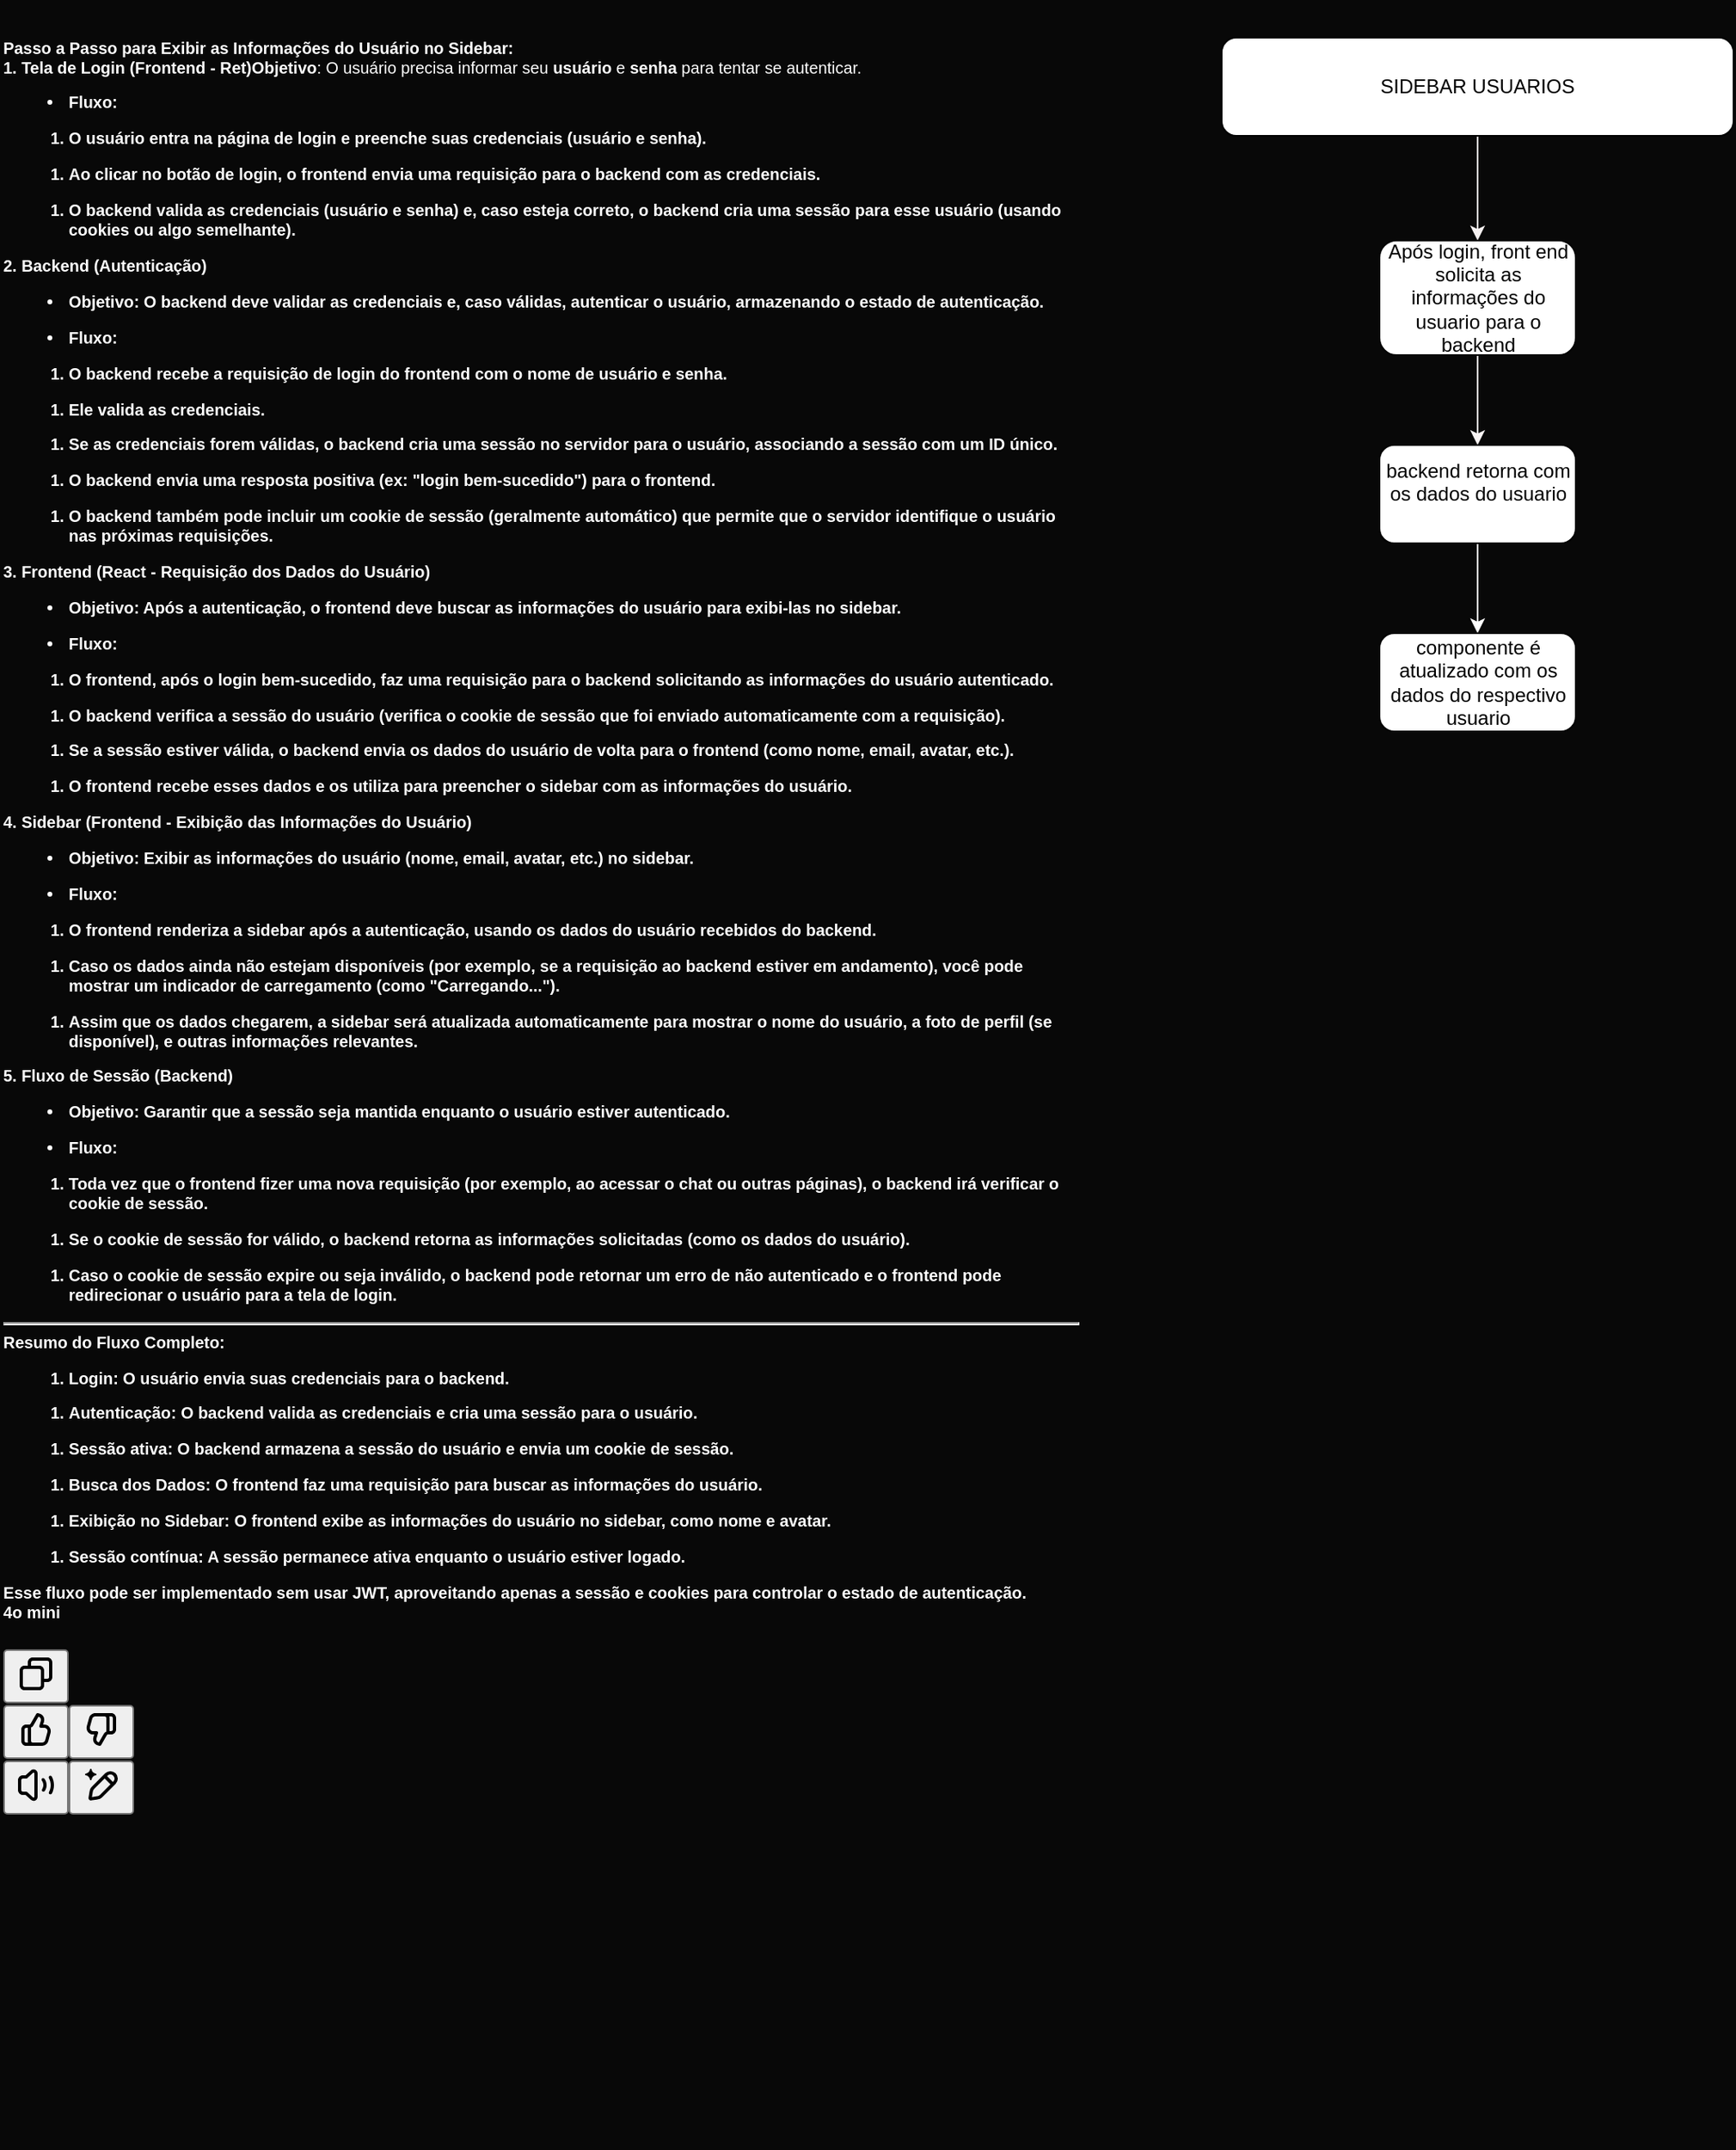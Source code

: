 <mxfile version="26.0.9">
  <diagram name="Página-1" id="CcSd7dm8wPoqx5xokxxl">
    <mxGraphModel dx="1498" dy="2688" grid="0" gridSize="10" guides="1" tooltips="1" connect="1" arrows="1" fold="1" page="0" pageScale="1" pageWidth="827" pageHeight="1169" background="light-dark(#080808, #121212)" math="0" shadow="0">
      <root>
        <mxCell id="0" />
        <mxCell id="1" parent="0" />
        <mxCell id="cpcD1UGZrVF7DgJeckZ2-15" value="" style="edgeStyle=orthogonalEdgeStyle;rounded=0;orthogonalLoop=1;jettySize=auto;html=1;" edge="1" parent="1" source="cpcD1UGZrVF7DgJeckZ2-13" target="cpcD1UGZrVF7DgJeckZ2-14">
          <mxGeometry relative="1" as="geometry" />
        </mxCell>
        <mxCell id="cpcD1UGZrVF7DgJeckZ2-23" value="" style="edgeStyle=orthogonalEdgeStyle;rounded=0;orthogonalLoop=1;jettySize=auto;html=1;strokeColor=light-dark(#f7f2f2, #ededed);" edge="1" parent="1" source="cpcD1UGZrVF7DgJeckZ2-13" target="cpcD1UGZrVF7DgJeckZ2-14">
          <mxGeometry relative="1" as="geometry" />
        </mxCell>
        <mxCell id="cpcD1UGZrVF7DgJeckZ2-13" value="SIDEBAR USUARIOS" style="rounded=1;whiteSpace=wrap;html=1;" vertex="1" parent="1">
          <mxGeometry x="549" y="-1899" width="313" height="60" as="geometry" />
        </mxCell>
        <mxCell id="cpcD1UGZrVF7DgJeckZ2-25" value="" style="edgeStyle=orthogonalEdgeStyle;rounded=0;orthogonalLoop=1;jettySize=auto;html=1;strokeColor=light-dark(#faf5f5, #ededed);" edge="1" parent="1" source="cpcD1UGZrVF7DgJeckZ2-14" target="cpcD1UGZrVF7DgJeckZ2-16">
          <mxGeometry relative="1" as="geometry" />
        </mxCell>
        <mxCell id="cpcD1UGZrVF7DgJeckZ2-14" value="Após login, front end solicita as informações do usuario para o backend" style="whiteSpace=wrap;html=1;rounded=1;" vertex="1" parent="1">
          <mxGeometry x="645.5" y="-1775" width="120" height="70" as="geometry" />
        </mxCell>
        <mxCell id="cpcD1UGZrVF7DgJeckZ2-19" value="" style="edgeStyle=orthogonalEdgeStyle;rounded=0;orthogonalLoop=1;jettySize=auto;html=1;strokeColor=#FFFFFF;" edge="1" parent="1" source="cpcD1UGZrVF7DgJeckZ2-16" target="cpcD1UGZrVF7DgJeckZ2-18">
          <mxGeometry relative="1" as="geometry" />
        </mxCell>
        <mxCell id="cpcD1UGZrVF7DgJeckZ2-16" value="backend retorna com os dados do usuario&lt;div&gt;&lt;br&gt;&lt;/div&gt;" style="whiteSpace=wrap;html=1;rounded=1;" vertex="1" parent="1">
          <mxGeometry x="645.5" y="-1650" width="120" height="60" as="geometry" />
        </mxCell>
        <mxCell id="cpcD1UGZrVF7DgJeckZ2-18" value="componente é atualizado com os dados do respectivo usuario" style="whiteSpace=wrap;html=1;rounded=1;" vertex="1" parent="1">
          <mxGeometry x="645.5" y="-1535" width="120" height="60" as="geometry" />
        </mxCell>
        <mxCell id="cpcD1UGZrVF7DgJeckZ2-20" value="&lt;h5&gt;&lt;strong data-start=&quot;141&quot; data-end=&quot;208&quot;&gt;Passo a Passo para Exibir as Informações do Usuário no Sidebar:&lt;br&gt;&lt;/strong&gt;&lt;strong data-start=&quot;215&quot; data-end=&quot;254&quot;&gt;1. Tela de Login (Frontend - Ret)&lt;/strong&gt;&lt;strong data-start=&quot;257&quot; data-end=&quot;269&quot; style=&quot;background-color: transparent;&quot;&gt;Objetivo&lt;/strong&gt;&lt;span style=&quot;background-color: transparent; font-weight: normal;&quot;&gt;: O usuário precisa informar seu &lt;/span&gt;&lt;strong data-start=&quot;302&quot; data-end=&quot;313&quot; style=&quot;background-color: transparent;&quot;&gt;usuário&lt;/strong&gt;&lt;span style=&quot;background-color: transparent; font-weight: normal;&quot;&gt; e &lt;/span&gt;&lt;strong data-start=&quot;316&quot; data-end=&quot;325&quot; style=&quot;background-color: transparent;&quot;&gt;senha&lt;/strong&gt;&lt;span style=&quot;background-color: transparent; font-weight: normal;&quot;&gt; para tentar se autenticar.&lt;/span&gt;&lt;ul data-start=&quot;255&quot; data-end=&quot;721&quot;&gt;&lt;li data-start=&quot;353&quot; data-end=&quot;721&quot;&gt;&lt;strong data-start=&quot;355&quot; data-end=&quot;364&quot;&gt;Fluxo&lt;/strong&gt;:&lt;/li&gt;&lt;/ul&gt;&lt;ol data-start=&quot;368&quot; data-end=&quot;721&quot;&gt;&lt;li data-start=&quot;368&quot; data-end=&quot;452&quot;&gt;O usuário entra na página de login e preenche suas credenciais (usuário e senha).&lt;/li&gt;&lt;/ol&gt;&lt;ol data-start=&quot;368&quot; data-end=&quot;721&quot;&gt;&lt;li data-start=&quot;455&quot; data-end=&quot;557&quot;&gt;Ao clicar no botão de &lt;strong data-start=&quot;480&quot; data-end=&quot;489&quot;&gt;login&lt;/strong&gt;, o frontend envia uma requisição para o backend com as credenciais.&lt;/li&gt;&lt;/ol&gt;&lt;ol data-start=&quot;368&quot; data-end=&quot;721&quot;&gt;&lt;li data-start=&quot;560&quot; data-end=&quot;721&quot;&gt;O backend valida as credenciais (usuário e senha) e, caso esteja correto, o backend &lt;strong data-start=&quot;647&quot; data-end=&quot;666&quot;&gt;cria uma sessão&lt;/strong&gt; para esse usuário (usando cookies ou algo semelhante).&lt;/li&gt;&lt;/ol&gt;&lt;strong data-start=&quot;728&quot; data-end=&quot;757&quot;&gt;2. Backend (Autenticação)&lt;/strong&gt;&lt;ul data-start=&quot;758&quot; data-end=&quot;1402&quot;&gt;&lt;li data-start=&quot;758&quot; data-end=&quot;888&quot;&gt;&lt;strong data-start=&quot;760&quot; data-end=&quot;772&quot;&gt;Objetivo&lt;/strong&gt;: O backend deve validar as credenciais e, caso válidas, autenticar o usuário, armazenando o estado de autenticação.&lt;/li&gt;&lt;/ul&gt;&lt;ul data-start=&quot;758&quot; data-end=&quot;1402&quot;&gt;&lt;li data-start=&quot;889&quot; data-end=&quot;1402&quot;&gt;&lt;strong data-start=&quot;891&quot; data-end=&quot;900&quot;&gt;Fluxo&lt;/strong&gt;:&lt;/li&gt;&lt;/ul&gt;&lt;ol data-start=&quot;904&quot; data-end=&quot;1402&quot;&gt;&lt;li data-start=&quot;904&quot; data-end=&quot;988&quot;&gt;O backend recebe a requisição de login do frontend com o nome de usuário e senha.&lt;/li&gt;&lt;/ol&gt;&lt;ol data-start=&quot;904&quot; data-end=&quot;1402&quot;&gt;&lt;li data-start=&quot;991&quot; data-end=&quot;1020&quot;&gt;Ele valida as credenciais.&lt;/li&gt;&lt;/ol&gt;&lt;ol data-start=&quot;904&quot; data-end=&quot;1402&quot;&gt;&lt;li data-start=&quot;1023&quot; data-end=&quot;1157&quot;&gt;Se as credenciais forem válidas, o backend cria uma &lt;strong data-start=&quot;1078&quot; data-end=&quot;1088&quot;&gt;sessão&lt;/strong&gt; no servidor para o usuário, associando a sessão com um &lt;strong data-start=&quot;1144&quot; data-end=&quot;1156&quot;&gt;ID único&lt;/strong&gt;.&lt;/li&gt;&lt;/ol&gt;&lt;ol data-start=&quot;904&quot; data-end=&quot;1402&quot;&gt;&lt;li data-start=&quot;1160&quot; data-end=&quot;1244&quot;&gt;O backend envia uma resposta positiva (ex: &quot;login bem-sucedido&quot;) para o frontend.&lt;/li&gt;&lt;/ol&gt;&lt;ol data-start=&quot;904&quot; data-end=&quot;1402&quot;&gt;&lt;li data-start=&quot;1247&quot; data-end=&quot;1402&quot;&gt;O backend também pode incluir um &lt;strong data-start=&quot;1283&quot; data-end=&quot;1303&quot;&gt;cookie de sessão&lt;/strong&gt; (geralmente automático) que permite que o servidor identifique o usuário nas próximas requisições.&lt;/li&gt;&lt;/ol&gt;&lt;strong data-start=&quot;1409&quot; data-end=&quot;1466&quot;&gt;3. Frontend (React - Requisição dos Dados do Usuário)&lt;/strong&gt;&lt;ul data-start=&quot;1467&quot; data-end=&quot;2089&quot;&gt;&lt;li data-start=&quot;1467&quot; data-end=&quot;1579&quot;&gt;&lt;strong data-start=&quot;1469&quot; data-end=&quot;1481&quot;&gt;Objetivo&lt;/strong&gt;: Após a autenticação, o frontend deve buscar as informações do usuário para exibi-las no sidebar.&lt;/li&gt;&lt;/ul&gt;&lt;ul data-start=&quot;1467&quot; data-end=&quot;2089&quot;&gt;&lt;li data-start=&quot;1580&quot; data-end=&quot;2089&quot;&gt;&lt;strong data-start=&quot;1582&quot; data-end=&quot;1591&quot;&gt;Fluxo&lt;/strong&gt;:&lt;/li&gt;&lt;/ul&gt;&lt;ol data-start=&quot;1595&quot; data-end=&quot;2089&quot;&gt;&lt;li data-start=&quot;1595&quot; data-end=&quot;1725&quot;&gt;O frontend, após o login bem-sucedido, faz uma &lt;strong data-start=&quot;1645&quot; data-end=&quot;1659&quot;&gt;requisição&lt;/strong&gt; para o backend solicitando as informações do usuário autenticado.&lt;/li&gt;&lt;/ol&gt;&lt;ol data-start=&quot;1595&quot; data-end=&quot;2089&quot;&gt;&lt;li data-start=&quot;1728&quot; data-end=&quot;1853&quot;&gt;O backend verifica a &lt;strong data-start=&quot;1752&quot; data-end=&quot;1762&quot;&gt;sessão&lt;/strong&gt; do usuário (verifica o cookie de sessão que foi enviado automaticamente com a requisição).&lt;/li&gt;&lt;/ol&gt;&lt;ol data-start=&quot;1595&quot; data-end=&quot;2089&quot;&gt;&lt;li data-start=&quot;1856&quot; data-end=&quot;1981&quot;&gt;Se a sessão estiver válida, o backend envia os dados do usuário de volta para o frontend (como nome, email, avatar, etc.).&lt;/li&gt;&lt;/ol&gt;&lt;ol data-start=&quot;1595&quot; data-end=&quot;2089&quot;&gt;&lt;li data-start=&quot;1984&quot; data-end=&quot;2089&quot;&gt;O frontend recebe esses dados e os utiliza para &lt;strong data-start=&quot;2035&quot; data-end=&quot;2058&quot;&gt;preencher o sidebar&lt;/strong&gt; com as informações do usuário.&lt;/li&gt;&lt;/ol&gt;&lt;strong data-start=&quot;2096&quot; data-end=&quot;2159&quot;&gt;4. Sidebar (Frontend - Exibição das Informações do Usuário)&lt;/strong&gt;&lt;ul data-start=&quot;2160&quot; data-end=&quot;2738&quot;&gt;&lt;li data-start=&quot;2160&quot; data-end=&quot;2252&quot;&gt;&lt;strong data-start=&quot;2162&quot; data-end=&quot;2174&quot;&gt;Objetivo&lt;/strong&gt;: Exibir as informações do usuário (nome, email, avatar, etc.) no &lt;strong data-start=&quot;2240&quot; data-end=&quot;2251&quot;&gt;sidebar&lt;/strong&gt;.&lt;/li&gt;&lt;/ul&gt;&lt;ul data-start=&quot;2160&quot; data-end=&quot;2738&quot;&gt;&lt;li data-start=&quot;2253&quot; data-end=&quot;2738&quot;&gt;&lt;strong data-start=&quot;2255&quot; data-end=&quot;2264&quot;&gt;Fluxo&lt;/strong&gt;:&lt;/li&gt;&lt;/ul&gt;&lt;ol data-start=&quot;2268&quot; data-end=&quot;2738&quot;&gt;&lt;li data-start=&quot;2268&quot; data-end=&quot;2375&quot;&gt;O frontend renderiza a &lt;strong data-start=&quot;2294&quot; data-end=&quot;2305&quot;&gt;sidebar&lt;/strong&gt; após a autenticação, usando os dados do usuário recebidos do backend.&lt;/li&gt;&lt;/ol&gt;&lt;ol data-start=&quot;2268&quot; data-end=&quot;2738&quot;&gt;&lt;li data-start=&quot;2378&quot; data-end=&quot;2563&quot;&gt;Caso os dados ainda não estejam disponíveis (por exemplo, se a requisição ao backend estiver em andamento), você pode mostrar um &lt;strong data-start=&quot;2510&quot; data-end=&quot;2539&quot;&gt;indicador de carregamento&lt;/strong&gt; (como &quot;Carregando...&quot;).&lt;/li&gt;&lt;/ol&gt;&lt;ol data-start=&quot;2268&quot; data-end=&quot;2738&quot;&gt;&lt;li data-start=&quot;2566&quot; data-end=&quot;2738&quot;&gt;Assim que os dados chegarem, a sidebar será atualizada automaticamente para mostrar o nome do usuário, a foto de perfil (se disponível), e outras informações relevantes.&lt;/li&gt;&lt;/ol&gt;&lt;strong data-start=&quot;2745&quot; data-end=&quot;2777&quot;&gt;5. Fluxo de Sessão (Backend)&lt;/strong&gt;&lt;ul data-start=&quot;2778&quot; data-end=&quot;3320&quot;&gt;&lt;li data-start=&quot;2778&quot; data-end=&quot;2868&quot;&gt;&lt;strong data-start=&quot;2780&quot; data-end=&quot;2792&quot;&gt;Objetivo&lt;/strong&gt;: Garantir que a sessão seja mantida enquanto o usuário estiver autenticado.&lt;/li&gt;&lt;/ul&gt;&lt;ul data-start=&quot;2778&quot; data-end=&quot;3320&quot;&gt;&lt;li data-start=&quot;2869&quot; data-end=&quot;3320&quot;&gt;&lt;strong data-start=&quot;2871&quot; data-end=&quot;2880&quot;&gt;Fluxo&lt;/strong&gt;:&lt;/li&gt;&lt;/ul&gt;&lt;ol data-start=&quot;2884&quot; data-end=&quot;3320&quot;&gt;&lt;li data-start=&quot;2884&quot; data-end=&quot;3036&quot;&gt;Toda vez que o frontend fizer uma nova requisição (por exemplo, ao acessar o chat ou outras páginas), o backend irá verificar o &lt;strong data-start=&quot;3015&quot; data-end=&quot;3035&quot;&gt;cookie de sessão&lt;/strong&gt;.&lt;/li&gt;&lt;/ol&gt;&lt;ol data-start=&quot;2884&quot; data-end=&quot;3320&quot;&gt;&lt;li data-start=&quot;3039&quot; data-end=&quot;3148&quot;&gt;Se o cookie de sessão for válido, o backend retorna as informações solicitadas (como os dados do usuário).&lt;/li&gt;&lt;/ol&gt;&lt;ol data-start=&quot;2884&quot; data-end=&quot;3320&quot;&gt;&lt;li data-start=&quot;3151&quot; data-end=&quot;3320&quot;&gt;Caso o cookie de sessão expire ou seja inválido, o backend pode retornar um erro de &lt;strong data-start=&quot;3238&quot; data-end=&quot;3257&quot;&gt;não autenticado&lt;/strong&gt; e o frontend pode redirecionar o usuário para a tela de login.&lt;/li&gt;&lt;/ol&gt;&lt;hr data-start=&quot;3322&quot; data-end=&quot;3325&quot;&gt;&lt;strong data-start=&quot;3331&quot; data-end=&quot;3360&quot;&gt;Resumo do Fluxo Completo:&lt;/strong&gt;&lt;ol data-start=&quot;3362&quot; data-end=&quot;3880&quot;&gt;&lt;li data-start=&quot;3362&quot; data-end=&quot;3424&quot;&gt;&lt;strong data-start=&quot;3365&quot; data-end=&quot;3374&quot;&gt;Login&lt;/strong&gt;: O usuário envia suas credenciais para o backend.&lt;/li&gt;&lt;/ol&gt;&lt;ol data-start=&quot;3362&quot; data-end=&quot;3880&quot;&gt;&lt;li data-start=&quot;3425&quot; data-end=&quot;3511&quot;&gt;&lt;strong data-start=&quot;3428&quot; data-end=&quot;3444&quot;&gt;Autenticação&lt;/strong&gt;: O backend valida as credenciais e cria uma sessão para o usuário.&lt;/li&gt;&lt;/ol&gt;&lt;ol data-start=&quot;3362&quot; data-end=&quot;3880&quot;&gt;&lt;li data-start=&quot;3512&quot; data-end=&quot;3600&quot;&gt;&lt;strong data-start=&quot;3515&quot; data-end=&quot;3531&quot;&gt;Sessão ativa&lt;/strong&gt;: O backend armazena a sessão do usuário e envia um cookie de sessão.&lt;/li&gt;&lt;/ol&gt;&lt;ol data-start=&quot;3362&quot; data-end=&quot;3880&quot;&gt;&lt;li data-start=&quot;3601&quot; data-end=&quot;3693&quot;&gt;&lt;strong data-start=&quot;3604&quot; data-end=&quot;3623&quot;&gt;Busca dos Dados&lt;/strong&gt;: O frontend faz uma requisição para buscar as informações do usuário.&lt;/li&gt;&lt;/ol&gt;&lt;ol data-start=&quot;3362&quot; data-end=&quot;3880&quot;&gt;&lt;li data-start=&quot;3694&quot; data-end=&quot;3796&quot;&gt;&lt;strong data-start=&quot;3697&quot; data-end=&quot;3720&quot;&gt;Exibição no Sidebar&lt;/strong&gt;: O frontend exibe as informações do usuário no sidebar, como nome e avatar.&lt;/li&gt;&lt;/ol&gt;&lt;ol data-start=&quot;3362&quot; data-end=&quot;3880&quot;&gt;&lt;li data-start=&quot;3797&quot; data-end=&quot;3880&quot;&gt;&lt;strong data-start=&quot;3800&quot; data-end=&quot;3819&quot;&gt;Sessão contínua&lt;/strong&gt;: A sessão permanece ativa enquanto o usuário estiver logado.&lt;/li&gt;&lt;/ol&gt;Esse fluxo pode ser implementado sem usar JWT, aproveitando apenas a sessão e cookies para controlar o estado de autenticação.&lt;br&gt;&lt;span class=&quot;overflow-hidden text-clip whitespace-nowrap text-sm&quot;&gt;4o mini&lt;/span&gt;&lt;/h5&gt;&lt;h1 style=&quot;margin-top: 0px;&quot;&gt;&lt;div class=&quot;mb-2 flex gap-3 empty:hidden -ml-2&quot;&gt;&lt;div class=&quot;items-center justify-start rounded-xl p-1 flex&quot;&gt;&lt;div class=&quot;flex items-center&quot;&gt;&lt;span class=&quot;&quot; data-state=&quot;closed&quot;&gt;&lt;button class=&quot;rounded-lg text-token-text-secondary hover:bg-token-main-surface-secondary&quot; aria-label=&quot;Copy&quot; data-testid=&quot;copy-turn-action-button&quot;&gt;&lt;span class=&quot;flex h-[30px] w-[30px] items-center justify-center&quot;&gt;&lt;svg width=&quot;24&quot; height=&quot;24&quot; viewBox=&quot;0 0 24 24&quot; fill=&quot;none&quot; xmlns=&quot;http://www.w3.org/2000/svg&quot; class=&quot;icon-md-heavy&quot;&gt;&lt;path fill-rule=&quot;evenodd&quot; clip-rule=&quot;evenodd&quot; d=&quot;M7 5C7 3.343 8.343 2 10 2H19C20.657 2 22 3.343 22 5V14C22 15.657 20.657 17 19 17H17V19C17 20.657 15.657 22 14 22H5C3.343 22 2 20.657 2 19V10C2 8.343 3.343 7 5 7H7V5ZM9 7H14C15.657 7 17 8.343 17 10V15H19C19.552 15 20 14.552 20 14V5C20 4.448 19.552 4 19 4H10C9.448 4 9 4.448 9 5V7ZM5 9C4.448 9 4 9.448 4 10V19C4 19.552 4.448 20 5 20H14C14.552 20 15 19.552 15 19V10C15 9.448 14.552 9 14 9H5Z&quot; fill=&quot;currentColor&quot;&gt;&lt;/path&gt;&lt;/svg&gt;&lt;/span&gt;&lt;/button&gt;&lt;/span&gt;&lt;div class=&quot;flex&quot;&gt;&lt;span class=&quot;&quot; data-state=&quot;closed&quot;&gt;&lt;button class=&quot;rounded-lg text-token-text-secondary hover:bg-token-main-surface-secondary&quot; aria-label=&quot;Good response&quot; data-testid=&quot;good-response-turn-action-button&quot;&gt;&lt;span class=&quot;flex h-[30px] w-[30px] items-center justify-center&quot;&gt;&lt;svg width=&quot;24&quot; height=&quot;24&quot; viewBox=&quot;0 0 24 24&quot; fill=&quot;none&quot; xmlns=&quot;http://www.w3.org/2000/svg&quot; class=&quot;icon-md-heavy&quot;&gt;&lt;path fill-rule=&quot;evenodd&quot; clip-rule=&quot;evenodd&quot; d=&quot;M12.132 2.504C12.332 2.153 12.723 1.958 13.124 2.008L13.578 2.064C16.045 2.373 17.636 4.834 16.905 7.21L16.354 9.0H17.072C19.71 9.0 21.625 11.508 20.931 14.053L19.568 19.052C19.093 20.793 17.512 22 15.709 22H6C4.343 22 3 20.657 3 19V12C3 10.343 4.343 9.0 6 9.0H8C8.26 9.0 8.499 8.861 8.628 8.636L12.132 2.504ZM10 20H15.709C16.61 20 17.401 19.396 17.638 18.526L19.002 13.526C19.349 12.254 18.391 11 17.072 11H15C14.683 11 14.384 10.849 14.196 10.594C14.007 10.339 13.951 10.009 14.044 9.706L14.993 6.622C15.338 5.5 14.648 4.34 13.532 4.085L10.364 9.628C10.052 10.174 9.567 10.586 9 10.81V19C9 19.552 9.448 20 10 20ZM7 11V19C7 19.351 7.06 19.687 7.171 20H6C5.448 20 5 19.552 5 19V12C5 11.448 5.448 11 6 11H7Z&quot; fill=&quot;currentColor&quot;&gt;&lt;/path&gt;&lt;/svg&gt;&lt;/span&gt;&lt;/button&gt;&lt;/span&gt;&lt;span class=&quot;&quot; data-state=&quot;closed&quot;&gt;&lt;button class=&quot;rounded-lg text-token-text-secondary hover:bg-token-main-surface-secondary&quot; aria-label=&quot;Bad response&quot; data-testid=&quot;bad-response-turn-action-button&quot;&gt;&lt;span class=&quot;flex h-[30px] w-[30px] items-center justify-center&quot;&gt;&lt;svg width=&quot;24&quot; height=&quot;24&quot; viewBox=&quot;0 0 24 24&quot; fill=&quot;none&quot; xmlns=&quot;http://www.w3.org/2000/svg&quot; class=&quot;icon-md-heavy&quot;&gt;&lt;path fill-rule=&quot;evenodd&quot; clip-rule=&quot;evenodd&quot; d=&quot;M11.873 21.496C11.672 21.847 11.281 22.042 10.88 21.992L10.427 21.936C7.96 21.627 6.369 19.166 7.1 16.79L7.651 15H6.932C4.295 15 2.379 12.492 3.073 9.948L4.437 4.948C4.911 3.207 6.492 2 8.296 2H18.005C19.661 2 21.005 3.343 21.005 5V12C21.005 13.657 19.661 15 18.005 15H16.005C15.745 15 15.505 15.139 15.377 15.364L11.873 21.496ZM14.005 4H8.296C7.394 4 6.604 4.604 6.366 5.474L5.003 10.474C4.656 11.746 5.614 13 6.932 13H9.005C9.322 13 9.62 13.151 9.809 13.406C9.997 13.661 10.054 13.991 9.96 14.294L9.011 17.378C8.666 18.5 9.356 19.66 10.473 19.915L13.64 14.372C13.952 13.826 14.438 13.414 15.005 13.19V5C15.005 4.448 14.557 4 14.005 4ZM17.005 13V5C17.005 4.649 16.944 4.313 16.834 4H18.005C18.557 4 19.005 4.448 19.005 5V12C19.005 12.552 18.557 13 18.005 13H17.005Z&quot; fill=&quot;currentColor&quot;&gt;&lt;/path&gt;&lt;/svg&gt;&lt;/span&gt;&lt;/button&gt;&lt;/span&gt;&lt;/div&gt;&lt;span class=&quot;&quot; data-state=&quot;closed&quot;&gt;&lt;button class=&quot;rounded-lg text-token-text-secondary hover:bg-token-main-surface-secondary&quot; aria-label=&quot;Read aloud&quot; data-testid=&quot;voice-play-turn-action-button&quot;&gt;&lt;span class=&quot;flex h-[30px] w-[30px] items-center justify-center&quot;&gt;&lt;svg width=&quot;24&quot; height=&quot;24&quot; viewBox=&quot;0 0 24 24&quot; fill=&quot;none&quot; xmlns=&quot;http://www.w3.org/2000/svg&quot; class=&quot;icon-md-heavy&quot;&gt;&lt;path fill-rule=&quot;evenodd&quot; clip-rule=&quot;evenodd&quot; d=&quot;M11 4.91C11 4.475 10.483 4.247 10.162 4.541L6.676 7.737C6.491 7.906 6.25 8.0 6 8.0H4C3.448 8.0 3 8.448 3 9.0V15C3 15.552 3.448 16 4 16H6C6.25 16 6.491 16.094 6.676 16.263L10.162 19.459C10.483 19.753 11 19.525 11 19.09V4.91ZM8.811 3.067C10.414 1.597 13 2.735 13 4.91V19.09C13 21.265 10.414 22.403 8.811 20.933L5.611 18H4C2.343 18 1 16.657 1 15V9.0C1 7.343 2.343 6.0 4 6.0H5.611L8.811 3.067ZM20.317 6.357C20.802 6.093 21.409 6.273 21.672 6.758C22.519 8.318 23.0 10.104 23.0 12.0C23.0 13.851 22.542 15.597 21.732 17.13C21.474 17.619 20.869 17.805 20.381 17.547C19.893 17.29 19.706 16.685 19.964 16.196C20.625 14.944 21.0 13.518 21.0 12.0C21.0 10.446 20.606 8.986 19.915 7.713C19.651 7.227 19.831 6.62 20.317 6.357ZM15.799 7.9C16.241 7.569 16.868 7.658 17.2 8.099C18.016 9.186 18.5 10.538 18.5 12.0C18.5 13.313 18.109 14.537 17.439 15.56C17.136 16.022 16.516 16.151 16.054 15.848C15.592 15.546 15.463 14.925 15.766 14.464C16.23 13.756 16.5 12.911 16.5 12.0C16.5 10.986 16.165 10.053 15.6 9.301C15.269 8.859 15.358 8.232 15.799 7.9Z&quot; fill=&quot;currentColor&quot;&gt;&lt;/path&gt;&lt;/svg&gt;&lt;/span&gt;&lt;/button&gt;&lt;/span&gt;&lt;span class=&quot;&quot; data-state=&quot;closed&quot;&gt;&lt;button class=&quot;rounded-lg text-token-text-secondary hover:bg-token-main-surface-secondary&quot; aria-label=&quot;Edit in canvas&quot;&gt;&lt;span class=&quot;flex h-[30px] w-[30px] items-center justify-center&quot;&gt;&lt;svg width=&quot;24&quot; height=&quot;24&quot; viewBox=&quot;0 0 24 24&quot; fill=&quot;none&quot; xmlns=&quot;http://www.w3.org/2000/svg&quot; class=&quot;icon-md-heavy&quot;&gt;&lt;path d=&quot;M2.5 5.5C4.3 5.2 5.2 4 5.5 2.5C5.8 4 6.7 5.2 8.5 5.5C6.7 5.8 5.8 7 5.5 8.5C5.2 7 4.3 5.8 2.5 5.5Z&quot; fill=&quot;currentColor&quot; stroke=&quot;currentColor&quot; stroke-linecap=&quot;round&quot; stroke-linejoin=&quot;round&quot;&gt;&lt;/path&gt;&lt;path d=&quot;M5.663 16.523L5.184 19.395C5.122 19.768 5.091 19.954 5.149 20.089C5.199 20.207 5.293 20.301 5.411 20.351C5.546 20.409 5.732 20.378 6.105 20.316L8.977 19.837C9.728 19.712 10.104 19.649 10.454 19.521C10.765 19.407 11.061 19.255 11.334 19.068C11.643 18.858 11.912 18.588 12.45 18.05L20 10.5C21.381 9.119 21.381 6.881 20 5.5C18.619 4.119 16.381 4.119 15 5.5L7.45 13.05C6.912 13.588 6.643 13.857 6.432 14.166C6.245 14.439 6.093 14.735 5.979 15.046C5.851 15.396 5.788 15.772 5.663 16.523Z&quot; stroke=&quot;currentColor&quot; stroke-width=&quot;2&quot; stroke-linecap=&quot;round&quot; stroke-linejoin=&quot;round&quot;&gt;&lt;/path&gt;&lt;path d=&quot;M14.5 7L18.5 11&quot; stroke=&quot;currentColor&quot; stroke-width=&quot;2&quot; stroke-linecap=&quot;round&quot; stroke-linejoin=&quot;round&quot;&gt;&lt;/path&gt;&lt;/svg&gt;&lt;/span&gt;&lt;/button&gt;&lt;/span&gt;&lt;span class=&quot;hidden&quot;&gt;&lt;/span&gt;&lt;/div&gt;&lt;/div&gt;&lt;/div&gt;&lt;/h1&gt;" style="text;html=1;whiteSpace=wrap;overflow=hidden;rounded=0;fontColor=#FFFFFF;" vertex="1" parent="1">
          <mxGeometry x="-198" y="-1922" width="660" height="1310" as="geometry" />
        </mxCell>
      </root>
    </mxGraphModel>
  </diagram>
</mxfile>
